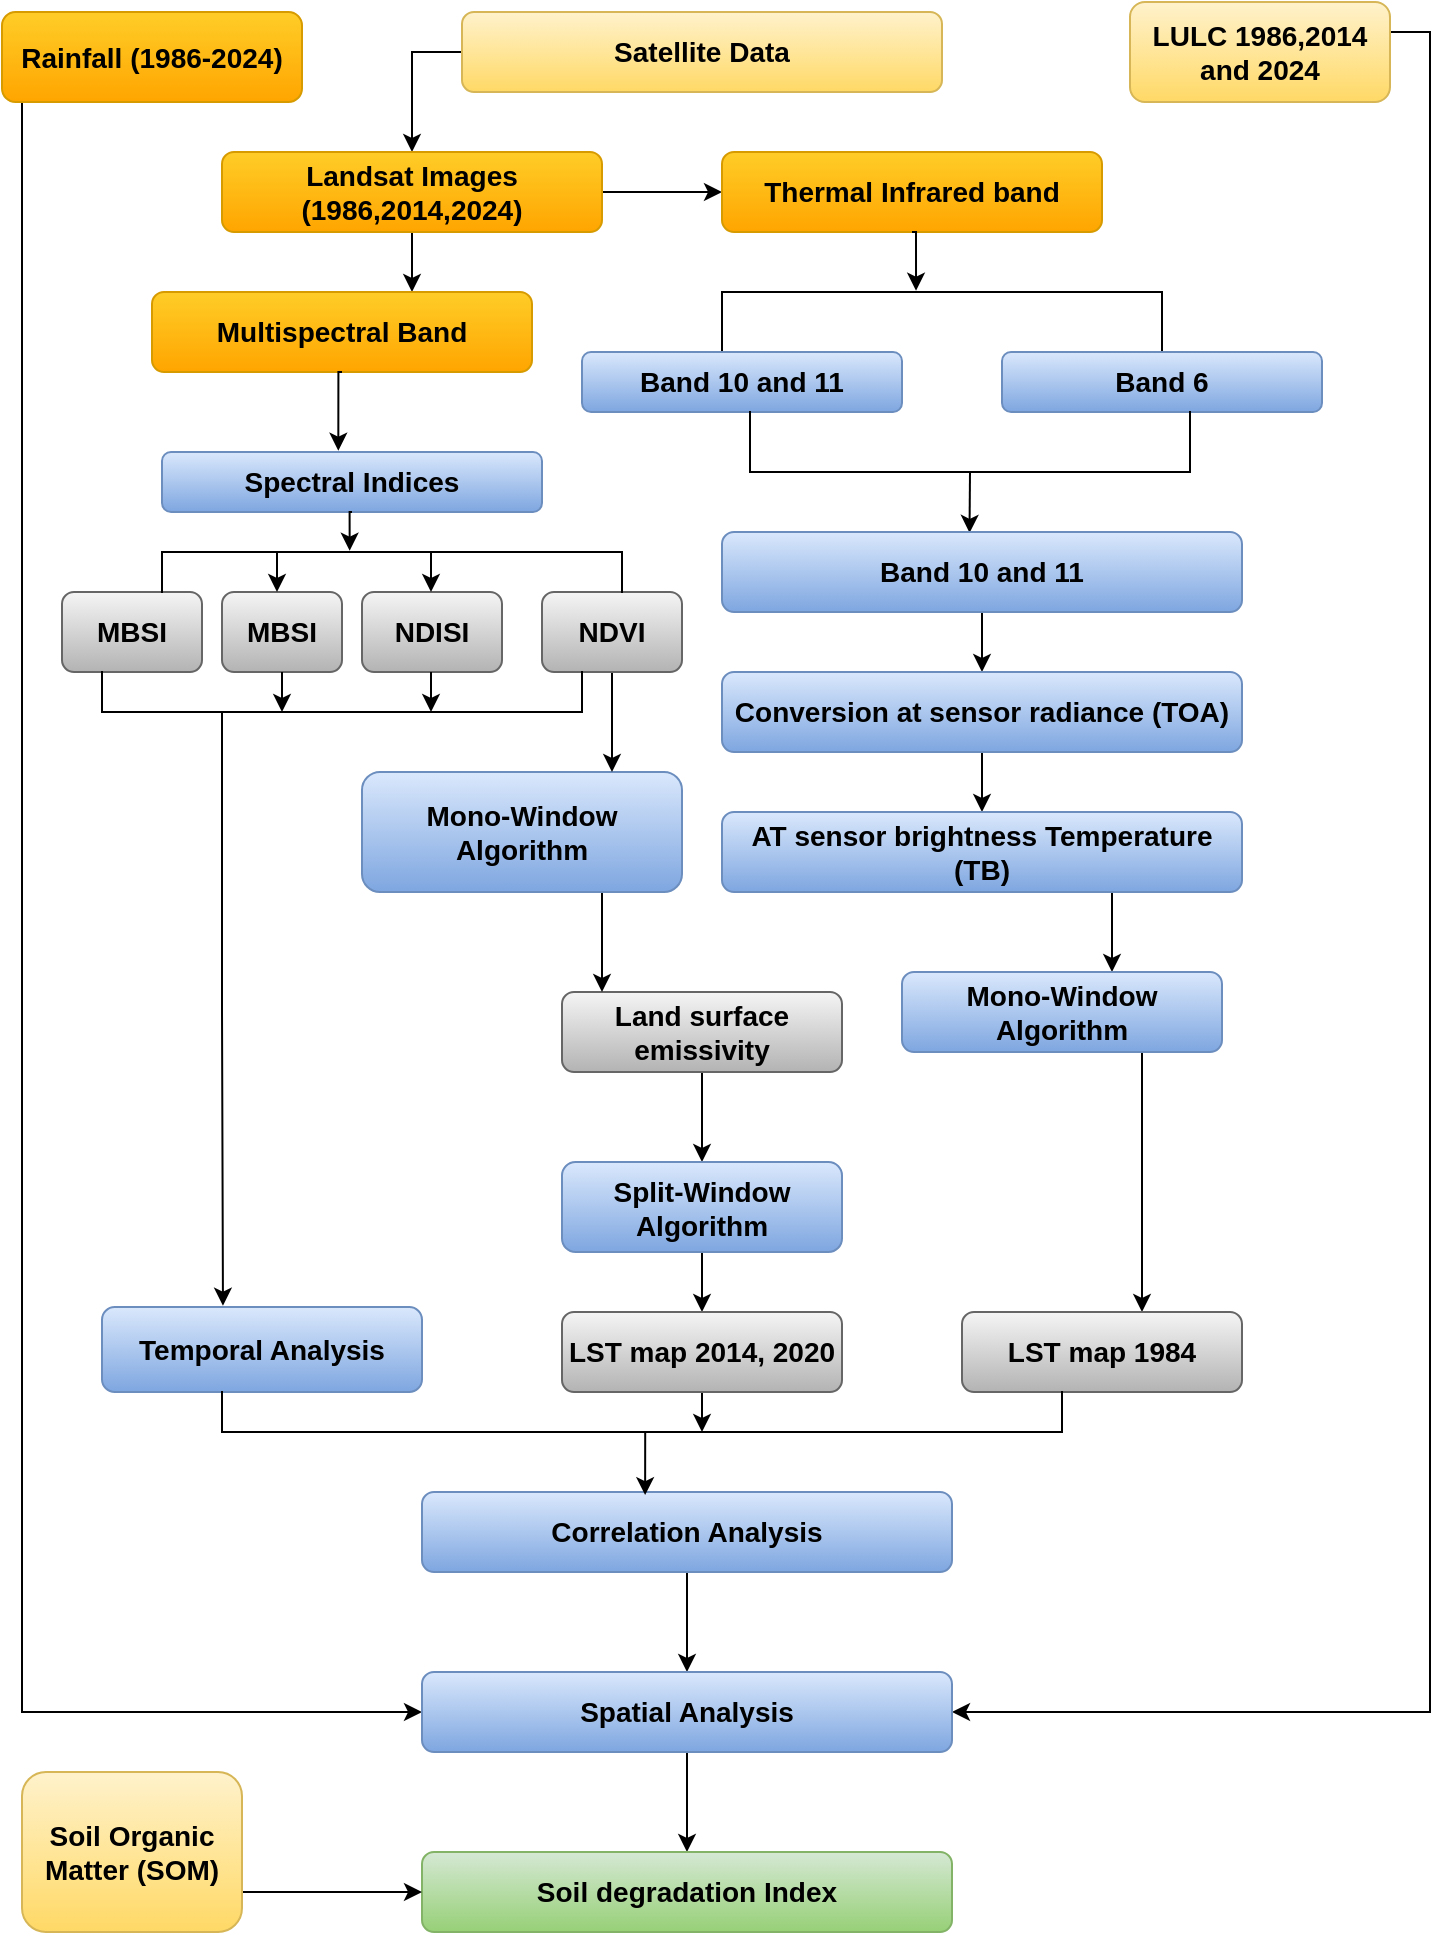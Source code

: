 <mxfile version="24.7.16">
  <diagram name="Page-1" id="W_szsCbcSM6qWaft8dAj">
    <mxGraphModel dx="1032" dy="501" grid="1" gridSize="10" guides="1" tooltips="1" connect="1" arrows="1" fold="1" page="1" pageScale="1" pageWidth="827" pageHeight="1169" math="0" shadow="0">
      <root>
        <mxCell id="0" />
        <mxCell id="1" parent="0" />
        <mxCell id="y8c-V_NwI8Mhhs_DqDop-52" style="edgeStyle=orthogonalEdgeStyle;rounded=0;orthogonalLoop=1;jettySize=auto;html=1;exitX=0;exitY=0.5;exitDx=0;exitDy=0;" edge="1" parent="1" source="y8c-V_NwI8Mhhs_DqDop-1" target="y8c-V_NwI8Mhhs_DqDop-2">
          <mxGeometry relative="1" as="geometry" />
        </mxCell>
        <mxCell id="y8c-V_NwI8Mhhs_DqDop-1" value="&lt;font style=&quot;font-size: 14px;&quot;&gt;&lt;b&gt;Satellite Data&lt;/b&gt;&lt;/font&gt;" style="rounded=1;whiteSpace=wrap;html=1;fillColor=#fff2cc;gradientColor=#ffd966;strokeColor=#d6b656;" vertex="1" parent="1">
          <mxGeometry x="300" y="30" width="240" height="40" as="geometry" />
        </mxCell>
        <mxCell id="y8c-V_NwI8Mhhs_DqDop-20" style="edgeStyle=orthogonalEdgeStyle;rounded=0;orthogonalLoop=1;jettySize=auto;html=1;exitX=1;exitY=0.5;exitDx=0;exitDy=0;" edge="1" parent="1" source="y8c-V_NwI8Mhhs_DqDop-2" target="y8c-V_NwI8Mhhs_DqDop-3">
          <mxGeometry relative="1" as="geometry" />
        </mxCell>
        <mxCell id="y8c-V_NwI8Mhhs_DqDop-49" style="edgeStyle=orthogonalEdgeStyle;rounded=0;orthogonalLoop=1;jettySize=auto;html=1;exitX=0.5;exitY=1;exitDx=0;exitDy=0;" edge="1" parent="1" source="y8c-V_NwI8Mhhs_DqDop-2">
          <mxGeometry relative="1" as="geometry">
            <mxPoint x="275" y="170" as="targetPoint" />
          </mxGeometry>
        </mxCell>
        <mxCell id="y8c-V_NwI8Mhhs_DqDop-2" value="&lt;font style=&quot;font-size: 14px;&quot;&gt;&lt;b&gt;Landsat Images (1986,2014,2024)&lt;/b&gt;&lt;/font&gt;" style="rounded=1;whiteSpace=wrap;html=1;fillColor=#ffcd28;gradientColor=#ffa500;strokeColor=#d79b00;" vertex="1" parent="1">
          <mxGeometry x="180" y="100" width="190" height="40" as="geometry" />
        </mxCell>
        <mxCell id="y8c-V_NwI8Mhhs_DqDop-3" value="&lt;font style=&quot;font-size: 14px;&quot;&gt;&lt;b&gt;Thermal Infrared band&lt;/b&gt;&lt;/font&gt;" style="rounded=1;whiteSpace=wrap;html=1;fillColor=#ffcd28;gradientColor=#ffa500;strokeColor=#d79b00;" vertex="1" parent="1">
          <mxGeometry x="430" y="100" width="190" height="40" as="geometry" />
        </mxCell>
        <mxCell id="y8c-V_NwI8Mhhs_DqDop-5" value="" style="shape=partialRectangle;whiteSpace=wrap;html=1;bottom=1;right=1;left=1;top=0;fillColor=none;routingCenterX=-0.5;rotation=-180;" vertex="1" parent="1">
          <mxGeometry x="430" y="170" width="220" height="30" as="geometry" />
        </mxCell>
        <mxCell id="y8c-V_NwI8Mhhs_DqDop-7" style="edgeStyle=orthogonalEdgeStyle;rounded=0;orthogonalLoop=1;jettySize=auto;html=1;exitX=0.5;exitY=1;exitDx=0;exitDy=0;entryX=0.559;entryY=1.022;entryDx=0;entryDy=0;entryPerimeter=0;" edge="1" parent="1" source="y8c-V_NwI8Mhhs_DqDop-3" target="y8c-V_NwI8Mhhs_DqDop-5">
          <mxGeometry relative="1" as="geometry" />
        </mxCell>
        <mxCell id="y8c-V_NwI8Mhhs_DqDop-8" value="&lt;font style=&quot;font-size: 14px;&quot;&gt;&lt;b&gt;Band 10 and 11&lt;/b&gt;&lt;/font&gt;" style="rounded=1;whiteSpace=wrap;html=1;fillColor=#dae8fc;gradientColor=#7ea6e0;strokeColor=#6c8ebf;" vertex="1" parent="1">
          <mxGeometry x="360" y="200" width="160" height="30" as="geometry" />
        </mxCell>
        <mxCell id="y8c-V_NwI8Mhhs_DqDop-9" value="&lt;font style=&quot;font-size: 14px;&quot;&gt;&lt;b&gt;Band 6&lt;/b&gt;&lt;/font&gt;" style="rounded=1;whiteSpace=wrap;html=1;fillColor=#dae8fc;gradientColor=#7ea6e0;strokeColor=#6c8ebf;" vertex="1" parent="1">
          <mxGeometry x="570" y="200" width="160" height="30" as="geometry" />
        </mxCell>
        <mxCell id="y8c-V_NwI8Mhhs_DqDop-12" style="edgeStyle=orthogonalEdgeStyle;rounded=0;orthogonalLoop=1;jettySize=auto;html=1;exitX=0.5;exitY=1;exitDx=0;exitDy=0;entryX=0.476;entryY=0.011;entryDx=0;entryDy=0;entryPerimeter=0;" edge="1" parent="1" source="y8c-V_NwI8Mhhs_DqDop-10" target="y8c-V_NwI8Mhhs_DqDop-13">
          <mxGeometry relative="1" as="geometry">
            <mxPoint x="554" y="310" as="targetPoint" />
          </mxGeometry>
        </mxCell>
        <mxCell id="y8c-V_NwI8Mhhs_DqDop-10" value="" style="shape=partialRectangle;whiteSpace=wrap;html=1;bottom=1;right=1;left=1;top=0;fillColor=none;routingCenterX=-0.5;rotation=0;" vertex="1" parent="1">
          <mxGeometry x="444" y="230" width="220" height="30" as="geometry" />
        </mxCell>
        <mxCell id="y8c-V_NwI8Mhhs_DqDop-15" style="edgeStyle=orthogonalEdgeStyle;rounded=0;orthogonalLoop=1;jettySize=auto;html=1;exitX=0.5;exitY=1;exitDx=0;exitDy=0;entryX=0.5;entryY=0;entryDx=0;entryDy=0;" edge="1" parent="1" source="y8c-V_NwI8Mhhs_DqDop-13" target="y8c-V_NwI8Mhhs_DqDop-14">
          <mxGeometry relative="1" as="geometry" />
        </mxCell>
        <mxCell id="y8c-V_NwI8Mhhs_DqDop-13" value="&lt;font style=&quot;font-size: 14px;&quot;&gt;&lt;b&gt;Band 10 and 11&lt;/b&gt;&lt;/font&gt;" style="rounded=1;whiteSpace=wrap;html=1;fillColor=#dae8fc;gradientColor=#7ea6e0;strokeColor=#6c8ebf;" vertex="1" parent="1">
          <mxGeometry x="430" y="290" width="260" height="40" as="geometry" />
        </mxCell>
        <mxCell id="y8c-V_NwI8Mhhs_DqDop-17" style="edgeStyle=orthogonalEdgeStyle;rounded=0;orthogonalLoop=1;jettySize=auto;html=1;exitX=0.5;exitY=1;exitDx=0;exitDy=0;entryX=0.5;entryY=0;entryDx=0;entryDy=0;" edge="1" parent="1" source="y8c-V_NwI8Mhhs_DqDop-14" target="y8c-V_NwI8Mhhs_DqDop-16">
          <mxGeometry relative="1" as="geometry" />
        </mxCell>
        <mxCell id="y8c-V_NwI8Mhhs_DqDop-14" value="&lt;font style=&quot;font-size: 14px;&quot;&gt;&lt;b&gt;Conversion at sensor radiance (TOA)&lt;/b&gt;&lt;/font&gt;" style="rounded=1;whiteSpace=wrap;html=1;fillColor=#dae8fc;gradientColor=#7ea6e0;strokeColor=#6c8ebf;" vertex="1" parent="1">
          <mxGeometry x="430" y="360" width="260" height="40" as="geometry" />
        </mxCell>
        <mxCell id="y8c-V_NwI8Mhhs_DqDop-31" style="edgeStyle=orthogonalEdgeStyle;rounded=0;orthogonalLoop=1;jettySize=auto;html=1;exitX=0.75;exitY=1;exitDx=0;exitDy=0;" edge="1" parent="1" source="y8c-V_NwI8Mhhs_DqDop-16">
          <mxGeometry relative="1" as="geometry">
            <mxPoint x="625" y="510" as="targetPoint" />
          </mxGeometry>
        </mxCell>
        <mxCell id="y8c-V_NwI8Mhhs_DqDop-16" value="&lt;font style=&quot;font-size: 14px;&quot;&gt;&lt;b&gt;AT sensor brightness Temperature (TB)&lt;/b&gt;&lt;/font&gt;" style="rounded=1;whiteSpace=wrap;html=1;fillColor=#dae8fc;gradientColor=#7ea6e0;strokeColor=#6c8ebf;" vertex="1" parent="1">
          <mxGeometry x="430" y="430" width="260" height="40" as="geometry" />
        </mxCell>
        <mxCell id="y8c-V_NwI8Mhhs_DqDop-62" style="edgeStyle=orthogonalEdgeStyle;rounded=0;orthogonalLoop=1;jettySize=auto;html=1;exitX=0.75;exitY=1;exitDx=0;exitDy=0;" edge="1" parent="1" source="y8c-V_NwI8Mhhs_DqDop-21">
          <mxGeometry relative="1" as="geometry">
            <mxPoint x="640" y="680" as="targetPoint" />
          </mxGeometry>
        </mxCell>
        <mxCell id="y8c-V_NwI8Mhhs_DqDop-21" value="&lt;font style=&quot;font-size: 14px;&quot;&gt;&lt;b&gt;Mono-Window Algorithm&lt;/b&gt;&lt;/font&gt;" style="rounded=1;whiteSpace=wrap;html=1;fillColor=#dae8fc;gradientColor=#7ea6e0;strokeColor=#6c8ebf;" vertex="1" parent="1">
          <mxGeometry x="520" y="510" width="160" height="40" as="geometry" />
        </mxCell>
        <mxCell id="y8c-V_NwI8Mhhs_DqDop-33" style="edgeStyle=orthogonalEdgeStyle;rounded=0;orthogonalLoop=1;jettySize=auto;html=1;exitX=0.5;exitY=1;exitDx=0;exitDy=0;entryX=0.5;entryY=0;entryDx=0;entryDy=0;" edge="1" parent="1" source="y8c-V_NwI8Mhhs_DqDop-22" target="y8c-V_NwI8Mhhs_DqDop-24">
          <mxGeometry relative="1" as="geometry" />
        </mxCell>
        <mxCell id="y8c-V_NwI8Mhhs_DqDop-22" value="&lt;span style=&quot;font-size: 14px;&quot;&gt;&lt;b&gt;Land surface emissivity&lt;/b&gt;&lt;/span&gt;" style="rounded=1;whiteSpace=wrap;html=1;fillColor=#f5f5f5;gradientColor=#b3b3b3;strokeColor=#666666;" vertex="1" parent="1">
          <mxGeometry x="350" y="520" width="140" height="40" as="geometry" />
        </mxCell>
        <mxCell id="y8c-V_NwI8Mhhs_DqDop-43" style="edgeStyle=orthogonalEdgeStyle;rounded=0;orthogonalLoop=1;jettySize=auto;html=1;exitX=0.75;exitY=1;exitDx=0;exitDy=0;" edge="1" parent="1" source="y8c-V_NwI8Mhhs_DqDop-23">
          <mxGeometry relative="1" as="geometry">
            <mxPoint x="370" y="520" as="targetPoint" />
          </mxGeometry>
        </mxCell>
        <mxCell id="y8c-V_NwI8Mhhs_DqDop-23" value="&lt;font style=&quot;font-size: 14px;&quot;&gt;&lt;b&gt;Mono-Window Algorithm&lt;/b&gt;&lt;/font&gt;" style="rounded=1;whiteSpace=wrap;html=1;fillColor=#dae8fc;gradientColor=#7ea6e0;strokeColor=#6c8ebf;" vertex="1" parent="1">
          <mxGeometry x="250" y="410" width="160" height="60" as="geometry" />
        </mxCell>
        <mxCell id="y8c-V_NwI8Mhhs_DqDop-63" style="edgeStyle=orthogonalEdgeStyle;rounded=0;orthogonalLoop=1;jettySize=auto;html=1;exitX=0.5;exitY=1;exitDx=0;exitDy=0;entryX=0.5;entryY=0;entryDx=0;entryDy=0;" edge="1" parent="1" source="y8c-V_NwI8Mhhs_DqDop-24" target="y8c-V_NwI8Mhhs_DqDop-25">
          <mxGeometry relative="1" as="geometry" />
        </mxCell>
        <mxCell id="y8c-V_NwI8Mhhs_DqDop-24" value="&lt;span style=&quot;font-size: 14px;&quot;&gt;&lt;b&gt;Split-Window Algorithm&lt;/b&gt;&lt;/span&gt;" style="rounded=1;whiteSpace=wrap;html=1;fillColor=#dae8fc;gradientColor=#7ea6e0;strokeColor=#6c8ebf;" vertex="1" parent="1">
          <mxGeometry x="350" y="605" width="140" height="45" as="geometry" />
        </mxCell>
        <mxCell id="y8c-V_NwI8Mhhs_DqDop-69" style="edgeStyle=orthogonalEdgeStyle;rounded=0;orthogonalLoop=1;jettySize=auto;html=1;exitX=0.5;exitY=1;exitDx=0;exitDy=0;" edge="1" parent="1" source="y8c-V_NwI8Mhhs_DqDop-25">
          <mxGeometry relative="1" as="geometry">
            <mxPoint x="420" y="740" as="targetPoint" />
          </mxGeometry>
        </mxCell>
        <mxCell id="y8c-V_NwI8Mhhs_DqDop-25" value="&lt;span style=&quot;font-size: 14px;&quot;&gt;&lt;b&gt;LST map 2014, 2020&lt;/b&gt;&lt;/span&gt;" style="rounded=1;whiteSpace=wrap;html=1;fillColor=#f5f5f5;gradientColor=#b3b3b3;strokeColor=#666666;" vertex="1" parent="1">
          <mxGeometry x="350" y="680" width="140" height="40" as="geometry" />
        </mxCell>
        <mxCell id="y8c-V_NwI8Mhhs_DqDop-26" value="&lt;span style=&quot;font-size: 14px;&quot;&gt;&lt;b&gt;LST map 1984&lt;/b&gt;&lt;/span&gt;" style="rounded=1;whiteSpace=wrap;html=1;fillColor=#f5f5f5;gradientColor=#b3b3b3;strokeColor=#666666;" vertex="1" parent="1">
          <mxGeometry x="550" y="680" width="140" height="40" as="geometry" />
        </mxCell>
        <mxCell id="y8c-V_NwI8Mhhs_DqDop-74" style="edgeStyle=orthogonalEdgeStyle;rounded=0;orthogonalLoop=1;jettySize=auto;html=1;exitX=1;exitY=0.5;exitDx=0;exitDy=0;entryX=1;entryY=0.5;entryDx=0;entryDy=0;" edge="1" parent="1" target="y8c-V_NwI8Mhhs_DqDop-71">
          <mxGeometry relative="1" as="geometry">
            <mxPoint x="550" y="880" as="targetPoint" />
            <mxPoint x="764.04" y="40" as="sourcePoint" />
            <Array as="points">
              <mxPoint x="784" y="40" />
              <mxPoint x="784" y="880" />
            </Array>
          </mxGeometry>
        </mxCell>
        <mxCell id="y8c-V_NwI8Mhhs_DqDop-27" value="&lt;span style=&quot;font-size: 14px;&quot;&gt;&lt;b&gt;LULC 1986,2014 and 2024&lt;/b&gt;&lt;/span&gt;" style="rounded=1;whiteSpace=wrap;html=1;fillColor=#fff2cc;gradientColor=#ffd966;strokeColor=#d6b656;" vertex="1" parent="1">
          <mxGeometry x="634" y="25" width="130" height="50" as="geometry" />
        </mxCell>
        <mxCell id="y8c-V_NwI8Mhhs_DqDop-73" style="edgeStyle=orthogonalEdgeStyle;rounded=0;orthogonalLoop=1;jettySize=auto;html=1;exitX=0.25;exitY=1;exitDx=0;exitDy=0;entryX=0;entryY=0.5;entryDx=0;entryDy=0;" edge="1" parent="1" source="y8c-V_NwI8Mhhs_DqDop-28" target="y8c-V_NwI8Mhhs_DqDop-71">
          <mxGeometry relative="1" as="geometry">
            <Array as="points">
              <mxPoint x="80" y="75" />
              <mxPoint x="80" y="880" />
            </Array>
          </mxGeometry>
        </mxCell>
        <mxCell id="y8c-V_NwI8Mhhs_DqDop-28" value="&lt;span style=&quot;font-size: 14px;&quot;&gt;&lt;b&gt;Rainfall (1986-2024)&lt;/b&gt;&lt;/span&gt;" style="rounded=1;whiteSpace=wrap;html=1;fillColor=#ffcd28;gradientColor=#ffa500;strokeColor=#d79b00;" vertex="1" parent="1">
          <mxGeometry x="70" y="30" width="150" height="45" as="geometry" />
        </mxCell>
        <mxCell id="y8c-V_NwI8Mhhs_DqDop-34" value="&lt;font style=&quot;font-size: 14px;&quot;&gt;&lt;b&gt;Multispectral Band&lt;/b&gt;&lt;/font&gt;" style="rounded=1;whiteSpace=wrap;html=1;fillColor=#ffcd28;gradientColor=#ffa500;strokeColor=#d79b00;" vertex="1" parent="1">
          <mxGeometry x="145" y="170" width="190" height="40" as="geometry" />
        </mxCell>
        <mxCell id="y8c-V_NwI8Mhhs_DqDop-35" value="&lt;font style=&quot;font-size: 14px;&quot;&gt;&lt;b&gt;Spectral Indices&lt;/b&gt;&lt;/font&gt;" style="rounded=1;whiteSpace=wrap;html=1;fillColor=#dae8fc;gradientColor=#7ea6e0;strokeColor=#6c8ebf;" vertex="1" parent="1">
          <mxGeometry x="150" y="250" width="190" height="30" as="geometry" />
        </mxCell>
        <mxCell id="y8c-V_NwI8Mhhs_DqDop-40" style="edgeStyle=orthogonalEdgeStyle;rounded=0;orthogonalLoop=1;jettySize=auto;html=1;exitX=0.5;exitY=1;exitDx=0;exitDy=0;" edge="1" parent="1" source="y8c-V_NwI8Mhhs_DqDop-36">
          <mxGeometry relative="1" as="geometry">
            <mxPoint x="375" y="410" as="targetPoint" />
          </mxGeometry>
        </mxCell>
        <mxCell id="y8c-V_NwI8Mhhs_DqDop-36" value="&lt;font style=&quot;font-size: 14px;&quot;&gt;&lt;b&gt;NDVI&lt;/b&gt;&lt;/font&gt;" style="rounded=1;whiteSpace=wrap;html=1;fillColor=#f5f5f5;gradientColor=#b3b3b3;strokeColor=#666666;" vertex="1" parent="1">
          <mxGeometry x="340" y="320" width="70" height="40" as="geometry" />
        </mxCell>
        <mxCell id="y8c-V_NwI8Mhhs_DqDop-37" value="&lt;font style=&quot;font-size: 14px;&quot;&gt;&lt;b&gt;MBSI&lt;/b&gt;&lt;/font&gt;" style="rounded=1;whiteSpace=wrap;html=1;fillColor=#f5f5f5;gradientColor=#b3b3b3;strokeColor=#666666;" vertex="1" parent="1">
          <mxGeometry x="180" y="320" width="60" height="40" as="geometry" />
        </mxCell>
        <mxCell id="y8c-V_NwI8Mhhs_DqDop-38" value="&lt;font style=&quot;font-size: 14px;&quot;&gt;&lt;b&gt;NDISI&lt;/b&gt;&lt;/font&gt;" style="rounded=1;whiteSpace=wrap;html=1;fillColor=#f5f5f5;gradientColor=#b3b3b3;strokeColor=#666666;" vertex="1" parent="1">
          <mxGeometry x="250" y="320" width="70" height="40" as="geometry" />
        </mxCell>
        <mxCell id="y8c-V_NwI8Mhhs_DqDop-39" value="&lt;font style=&quot;font-size: 14px;&quot;&gt;&lt;b&gt;MBSI&lt;/b&gt;&lt;/font&gt;" style="rounded=1;whiteSpace=wrap;html=1;fillColor=#f5f5f5;gradientColor=#b3b3b3;strokeColor=#666666;" vertex="1" parent="1">
          <mxGeometry x="100" y="320" width="70" height="40" as="geometry" />
        </mxCell>
        <mxCell id="y8c-V_NwI8Mhhs_DqDop-59" style="edgeStyle=orthogonalEdgeStyle;rounded=0;orthogonalLoop=1;jettySize=auto;html=1;exitX=0.25;exitY=1;exitDx=0;exitDy=0;entryX=0.378;entryY=-0.015;entryDx=0;entryDy=0;entryPerimeter=0;" edge="1" parent="1" source="y8c-V_NwI8Mhhs_DqDop-44" target="y8c-V_NwI8Mhhs_DqDop-58">
          <mxGeometry relative="1" as="geometry">
            <mxPoint x="180" y="660" as="targetPoint" />
          </mxGeometry>
        </mxCell>
        <mxCell id="y8c-V_NwI8Mhhs_DqDop-44" value="" style="shape=partialRectangle;whiteSpace=wrap;html=1;bottom=1;right=1;left=1;top=0;fillColor=none;routingCenterX=-0.5;rotation=0;" vertex="1" parent="1">
          <mxGeometry x="120" y="360" width="240" height="20" as="geometry" />
        </mxCell>
        <mxCell id="y8c-V_NwI8Mhhs_DqDop-45" value="" style="shape=partialRectangle;whiteSpace=wrap;html=1;bottom=1;right=1;left=1;top=0;fillColor=none;routingCenterX=-0.5;rotation=-180;" vertex="1" parent="1">
          <mxGeometry x="150" y="300" width="230" height="20" as="geometry" />
        </mxCell>
        <mxCell id="y8c-V_NwI8Mhhs_DqDop-46" style="edgeStyle=orthogonalEdgeStyle;rounded=0;orthogonalLoop=1;jettySize=auto;html=1;exitX=0.5;exitY=1;exitDx=0;exitDy=0;entryX=0.592;entryY=1.033;entryDx=0;entryDy=0;entryPerimeter=0;" edge="1" parent="1" source="y8c-V_NwI8Mhhs_DqDop-35" target="y8c-V_NwI8Mhhs_DqDop-45">
          <mxGeometry relative="1" as="geometry" />
        </mxCell>
        <mxCell id="y8c-V_NwI8Mhhs_DqDop-50" style="edgeStyle=orthogonalEdgeStyle;rounded=0;orthogonalLoop=1;jettySize=auto;html=1;exitX=0.5;exitY=1;exitDx=0;exitDy=0;entryX=0.464;entryY=-0.022;entryDx=0;entryDy=0;entryPerimeter=0;" edge="1" parent="1" source="y8c-V_NwI8Mhhs_DqDop-34" target="y8c-V_NwI8Mhhs_DqDop-35">
          <mxGeometry relative="1" as="geometry" />
        </mxCell>
        <mxCell id="y8c-V_NwI8Mhhs_DqDop-54" style="edgeStyle=orthogonalEdgeStyle;rounded=0;orthogonalLoop=1;jettySize=auto;html=1;exitX=0.75;exitY=1;exitDx=0;exitDy=0;entryX=0.75;entryY=0;entryDx=0;entryDy=0;" edge="1" parent="1" source="y8c-V_NwI8Mhhs_DqDop-45" target="y8c-V_NwI8Mhhs_DqDop-45">
          <mxGeometry relative="1" as="geometry" />
        </mxCell>
        <mxCell id="y8c-V_NwI8Mhhs_DqDop-55" style="edgeStyle=orthogonalEdgeStyle;rounded=0;orthogonalLoop=1;jettySize=auto;html=1;exitX=0.75;exitY=1;exitDx=0;exitDy=0;entryX=0.75;entryY=0;entryDx=0;entryDy=0;" edge="1" parent="1">
          <mxGeometry relative="1" as="geometry">
            <mxPoint x="284.5" y="300" as="sourcePoint" />
            <mxPoint x="284.5" y="320" as="targetPoint" />
          </mxGeometry>
        </mxCell>
        <mxCell id="y8c-V_NwI8Mhhs_DqDop-56" style="edgeStyle=orthogonalEdgeStyle;rounded=0;orthogonalLoop=1;jettySize=auto;html=1;exitX=0.75;exitY=1;exitDx=0;exitDy=0;entryX=0.75;entryY=0;entryDx=0;entryDy=0;" edge="1" parent="1">
          <mxGeometry relative="1" as="geometry">
            <mxPoint x="210" y="360" as="sourcePoint" />
            <mxPoint x="210" y="380" as="targetPoint" />
          </mxGeometry>
        </mxCell>
        <mxCell id="y8c-V_NwI8Mhhs_DqDop-57" style="edgeStyle=orthogonalEdgeStyle;rounded=0;orthogonalLoop=1;jettySize=auto;html=1;exitX=0.75;exitY=1;exitDx=0;exitDy=0;entryX=0.75;entryY=0;entryDx=0;entryDy=0;" edge="1" parent="1">
          <mxGeometry relative="1" as="geometry">
            <mxPoint x="284.5" y="360" as="sourcePoint" />
            <mxPoint x="284.5" y="380" as="targetPoint" />
          </mxGeometry>
        </mxCell>
        <mxCell id="y8c-V_NwI8Mhhs_DqDop-58" value="&lt;font style=&quot;font-size: 14px;&quot;&gt;&lt;b&gt;Temporal Analysis&lt;/b&gt;&lt;/font&gt;" style="rounded=1;whiteSpace=wrap;html=1;fillColor=#dae8fc;gradientColor=#7ea6e0;strokeColor=#6c8ebf;" vertex="1" parent="1">
          <mxGeometry x="120" y="677.5" width="160" height="42.5" as="geometry" />
        </mxCell>
        <mxCell id="y8c-V_NwI8Mhhs_DqDop-72" style="edgeStyle=orthogonalEdgeStyle;rounded=0;orthogonalLoop=1;jettySize=auto;html=1;exitX=0.5;exitY=1;exitDx=0;exitDy=0;entryX=0.5;entryY=0;entryDx=0;entryDy=0;" edge="1" parent="1" source="y8c-V_NwI8Mhhs_DqDop-64" target="y8c-V_NwI8Mhhs_DqDop-71">
          <mxGeometry relative="1" as="geometry" />
        </mxCell>
        <mxCell id="y8c-V_NwI8Mhhs_DqDop-64" value="&lt;font style=&quot;font-size: 14px;&quot;&gt;&lt;b&gt;Correlation Analysis&lt;/b&gt;&lt;/font&gt;" style="rounded=1;whiteSpace=wrap;html=1;fillColor=#dae8fc;gradientColor=#7ea6e0;strokeColor=#6c8ebf;" vertex="1" parent="1">
          <mxGeometry x="280" y="770" width="265" height="40" as="geometry" />
        </mxCell>
        <mxCell id="y8c-V_NwI8Mhhs_DqDop-65" value="" style="shape=partialRectangle;whiteSpace=wrap;html=1;bottom=1;right=1;left=1;top=0;fillColor=none;routingCenterX=-0.5;rotation=0;" vertex="1" parent="1">
          <mxGeometry x="180" y="720" width="420" height="20" as="geometry" />
        </mxCell>
        <mxCell id="y8c-V_NwI8Mhhs_DqDop-70" style="edgeStyle=orthogonalEdgeStyle;rounded=0;orthogonalLoop=1;jettySize=auto;html=1;exitX=0.5;exitY=1;exitDx=0;exitDy=0;entryX=0.421;entryY=0.039;entryDx=0;entryDy=0;entryPerimeter=0;" edge="1" parent="1" source="y8c-V_NwI8Mhhs_DqDop-65" target="y8c-V_NwI8Mhhs_DqDop-64">
          <mxGeometry relative="1" as="geometry" />
        </mxCell>
        <mxCell id="y8c-V_NwI8Mhhs_DqDop-76" style="edgeStyle=orthogonalEdgeStyle;rounded=0;orthogonalLoop=1;jettySize=auto;html=1;exitX=0.5;exitY=1;exitDx=0;exitDy=0;entryX=0.5;entryY=0;entryDx=0;entryDy=0;" edge="1" parent="1" source="y8c-V_NwI8Mhhs_DqDop-71" target="y8c-V_NwI8Mhhs_DqDop-75">
          <mxGeometry relative="1" as="geometry" />
        </mxCell>
        <mxCell id="y8c-V_NwI8Mhhs_DqDop-71" value="&lt;font style=&quot;font-size: 14px;&quot;&gt;&lt;b&gt;Spatial Analysis&lt;/b&gt;&lt;/font&gt;" style="rounded=1;whiteSpace=wrap;html=1;fillColor=#dae8fc;gradientColor=#7ea6e0;strokeColor=#6c8ebf;" vertex="1" parent="1">
          <mxGeometry x="280" y="860" width="265" height="40" as="geometry" />
        </mxCell>
        <mxCell id="y8c-V_NwI8Mhhs_DqDop-75" value="&lt;font style=&quot;font-size: 14px;&quot;&gt;&lt;b&gt;Soil degradation Index&lt;/b&gt;&lt;/font&gt;" style="rounded=1;whiteSpace=wrap;html=1;fillColor=#d5e8d4;gradientColor=#97d077;strokeColor=#82b366;" vertex="1" parent="1">
          <mxGeometry x="280" y="950" width="265" height="40" as="geometry" />
        </mxCell>
        <mxCell id="y8c-V_NwI8Mhhs_DqDop-78" style="edgeStyle=orthogonalEdgeStyle;rounded=0;orthogonalLoop=1;jettySize=auto;html=1;exitX=1;exitY=0.75;exitDx=0;exitDy=0;entryX=0;entryY=0.5;entryDx=0;entryDy=0;" edge="1" parent="1" source="y8c-V_NwI8Mhhs_DqDop-77" target="y8c-V_NwI8Mhhs_DqDop-75">
          <mxGeometry relative="1" as="geometry" />
        </mxCell>
        <mxCell id="y8c-V_NwI8Mhhs_DqDop-77" value="&lt;font style=&quot;font-size: 14px;&quot;&gt;&lt;b&gt;Soil Organic Matter (SOM)&lt;/b&gt;&lt;/font&gt;" style="rounded=1;whiteSpace=wrap;html=1;fillColor=#fff2cc;gradientColor=#ffd966;strokeColor=#d6b656;" vertex="1" parent="1">
          <mxGeometry x="80" y="910" width="110" height="80" as="geometry" />
        </mxCell>
      </root>
    </mxGraphModel>
  </diagram>
</mxfile>
